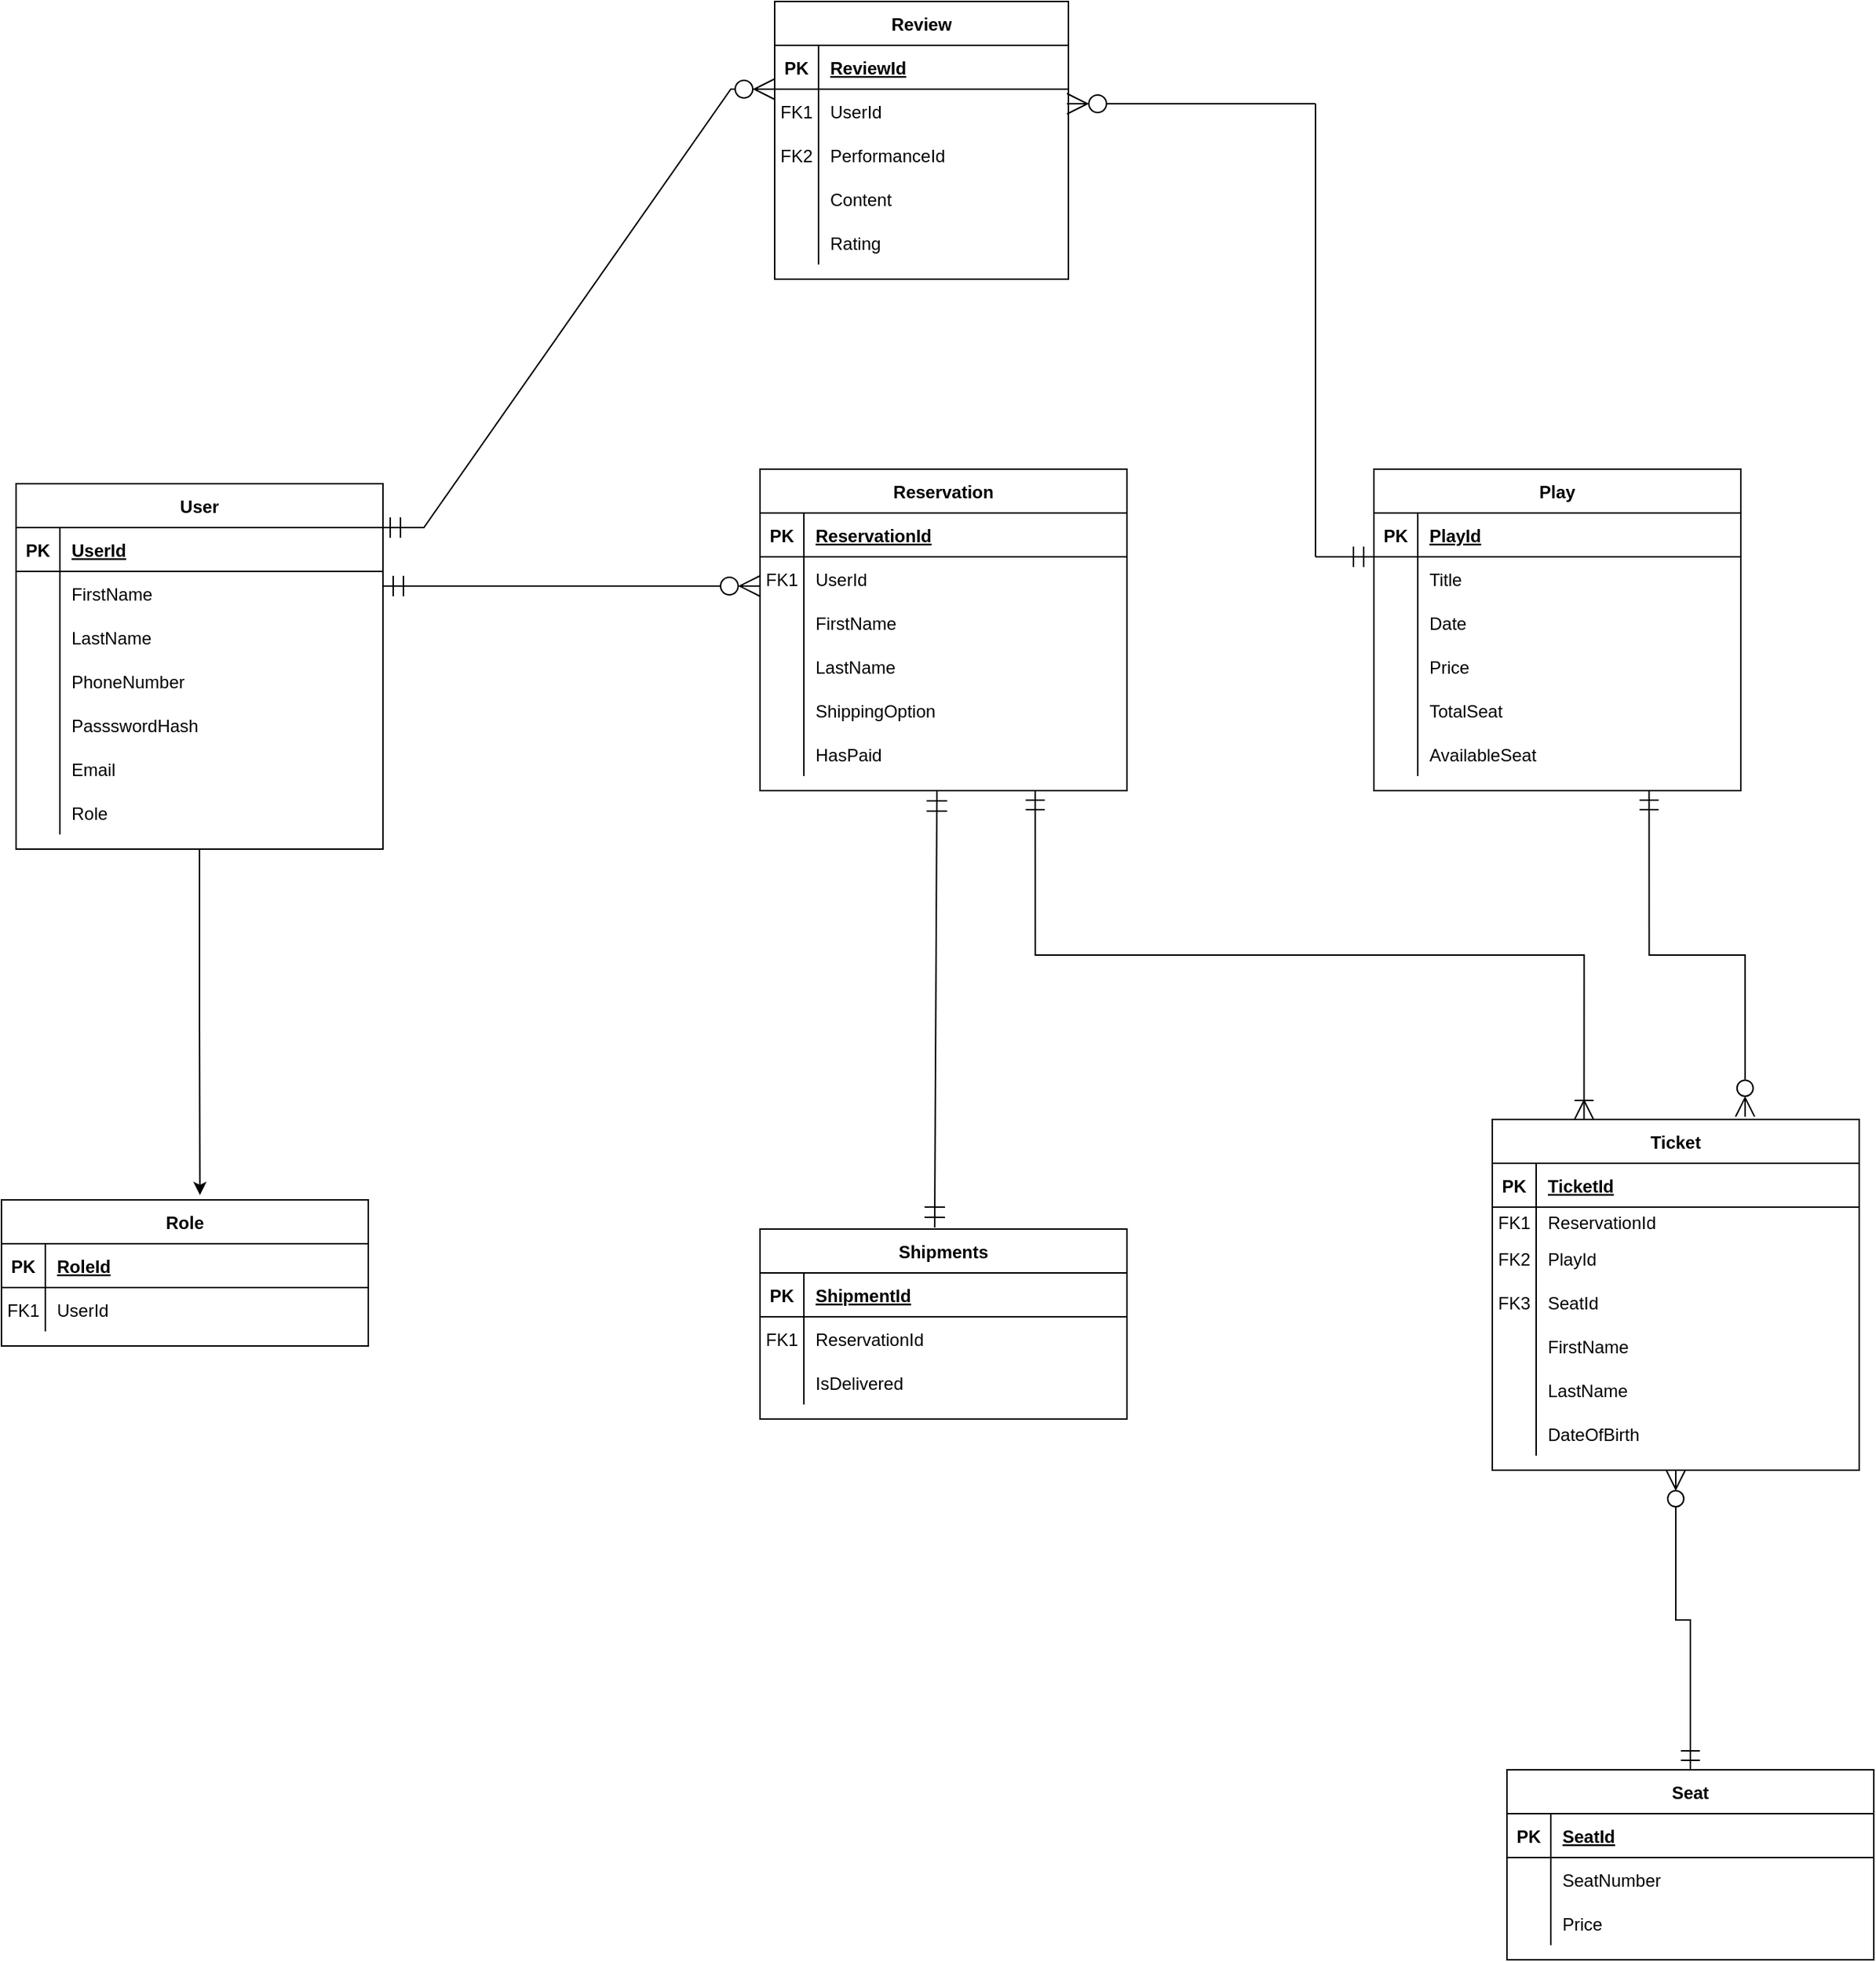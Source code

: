 <mxfile version="26.0.11">
  <diagram id="R2lEEEUBdFMjLlhIrx00" name="Page-1">
    <mxGraphModel dx="1578" dy="1995" grid="1" gridSize="10" guides="1" tooltips="1" connect="1" arrows="1" fold="1" page="1" pageScale="1" pageWidth="850" pageHeight="1100" math="0" shadow="0" extFonts="Permanent Marker^https://fonts.googleapis.com/css?family=Permanent+Marker">
      <root>
        <mxCell id="0" />
        <mxCell id="1" parent="0" />
        <mxCell id="Px7PWnoKuNarNlu0IM08-81" style="edgeStyle=orthogonalEdgeStyle;rounded=0;orthogonalLoop=1;jettySize=auto;html=1;exitX=0.75;exitY=1;exitDx=0;exitDy=0;entryX=0.25;entryY=0;entryDx=0;entryDy=0;startArrow=ERmandOne;startFill=0;endSize=11;startSize=11;endArrow=ERoneToMany;endFill=0;" parent="1" source="C-vyLk0tnHw3VtMMgP7b-2" target="Px7PWnoKuNarNlu0IM08-56" edge="1">
          <mxGeometry relative="1" as="geometry" />
        </mxCell>
        <mxCell id="C-vyLk0tnHw3VtMMgP7b-2" value="Reservation" style="shape=table;startSize=30;container=1;collapsible=1;childLayout=tableLayout;fixedRows=1;rowLines=0;fontStyle=1;align=center;resizeLast=1;" parent="1" vertex="1">
          <mxGeometry x="679" y="120" width="251" height="220" as="geometry" />
        </mxCell>
        <mxCell id="C-vyLk0tnHw3VtMMgP7b-3" value="" style="shape=partialRectangle;collapsible=0;dropTarget=0;pointerEvents=0;fillColor=none;points=[[0,0.5],[1,0.5]];portConstraint=eastwest;top=0;left=0;right=0;bottom=1;" parent="C-vyLk0tnHw3VtMMgP7b-2" vertex="1">
          <mxGeometry y="30" width="251" height="30" as="geometry" />
        </mxCell>
        <mxCell id="C-vyLk0tnHw3VtMMgP7b-4" value="PK" style="shape=partialRectangle;overflow=hidden;connectable=0;fillColor=none;top=0;left=0;bottom=0;right=0;fontStyle=1;" parent="C-vyLk0tnHw3VtMMgP7b-3" vertex="1">
          <mxGeometry width="30" height="30" as="geometry">
            <mxRectangle width="30" height="30" as="alternateBounds" />
          </mxGeometry>
        </mxCell>
        <mxCell id="C-vyLk0tnHw3VtMMgP7b-5" value="ReservationId" style="shape=partialRectangle;overflow=hidden;connectable=0;fillColor=none;top=0;left=0;bottom=0;right=0;align=left;spacingLeft=6;fontStyle=5;" parent="C-vyLk0tnHw3VtMMgP7b-3" vertex="1">
          <mxGeometry x="30" width="221" height="30" as="geometry">
            <mxRectangle width="221" height="30" as="alternateBounds" />
          </mxGeometry>
        </mxCell>
        <mxCell id="C-vyLk0tnHw3VtMMgP7b-6" value="" style="shape=partialRectangle;collapsible=0;dropTarget=0;pointerEvents=0;fillColor=none;points=[[0,0.5],[1,0.5]];portConstraint=eastwest;top=0;left=0;right=0;bottom=0;" parent="C-vyLk0tnHw3VtMMgP7b-2" vertex="1">
          <mxGeometry y="60" width="251" height="30" as="geometry" />
        </mxCell>
        <mxCell id="C-vyLk0tnHw3VtMMgP7b-7" value="FK1" style="shape=partialRectangle;overflow=hidden;connectable=0;fillColor=none;top=0;left=0;bottom=0;right=0;" parent="C-vyLk0tnHw3VtMMgP7b-6" vertex="1">
          <mxGeometry width="30" height="30" as="geometry">
            <mxRectangle width="30" height="30" as="alternateBounds" />
          </mxGeometry>
        </mxCell>
        <mxCell id="C-vyLk0tnHw3VtMMgP7b-8" value="UserId" style="shape=partialRectangle;overflow=hidden;connectable=0;fillColor=none;top=0;left=0;bottom=0;right=0;align=left;spacingLeft=6;" parent="C-vyLk0tnHw3VtMMgP7b-6" vertex="1">
          <mxGeometry x="30" width="221" height="30" as="geometry">
            <mxRectangle width="221" height="30" as="alternateBounds" />
          </mxGeometry>
        </mxCell>
        <mxCell id="C-vyLk0tnHw3VtMMgP7b-9" value="" style="shape=partialRectangle;collapsible=0;dropTarget=0;pointerEvents=0;fillColor=none;points=[[0,0.5],[1,0.5]];portConstraint=eastwest;top=0;left=0;right=0;bottom=0;" parent="C-vyLk0tnHw3VtMMgP7b-2" vertex="1">
          <mxGeometry y="90" width="251" height="30" as="geometry" />
        </mxCell>
        <mxCell id="C-vyLk0tnHw3VtMMgP7b-10" value="" style="shape=partialRectangle;overflow=hidden;connectable=0;fillColor=none;top=0;left=0;bottom=0;right=0;" parent="C-vyLk0tnHw3VtMMgP7b-9" vertex="1">
          <mxGeometry width="30" height="30" as="geometry">
            <mxRectangle width="30" height="30" as="alternateBounds" />
          </mxGeometry>
        </mxCell>
        <mxCell id="C-vyLk0tnHw3VtMMgP7b-11" value="FirstName" style="shape=partialRectangle;overflow=hidden;connectable=0;fillColor=none;top=0;left=0;bottom=0;right=0;align=left;spacingLeft=6;" parent="C-vyLk0tnHw3VtMMgP7b-9" vertex="1">
          <mxGeometry x="30" width="221" height="30" as="geometry">
            <mxRectangle width="221" height="30" as="alternateBounds" />
          </mxGeometry>
        </mxCell>
        <mxCell id="LBZw2qR44-CUbFNM7OTx-93" value="" style="shape=partialRectangle;collapsible=0;dropTarget=0;pointerEvents=0;fillColor=none;points=[[0,0.5],[1,0.5]];portConstraint=eastwest;top=0;left=0;right=0;bottom=0;" parent="C-vyLk0tnHw3VtMMgP7b-2" vertex="1">
          <mxGeometry y="120" width="251" height="30" as="geometry" />
        </mxCell>
        <mxCell id="LBZw2qR44-CUbFNM7OTx-94" value="" style="shape=partialRectangle;overflow=hidden;connectable=0;fillColor=none;top=0;left=0;bottom=0;right=0;" parent="LBZw2qR44-CUbFNM7OTx-93" vertex="1">
          <mxGeometry width="30" height="30" as="geometry">
            <mxRectangle width="30" height="30" as="alternateBounds" />
          </mxGeometry>
        </mxCell>
        <mxCell id="LBZw2qR44-CUbFNM7OTx-95" value="LastName" style="shape=partialRectangle;overflow=hidden;connectable=0;fillColor=none;top=0;left=0;bottom=0;right=0;align=left;spacingLeft=6;" parent="LBZw2qR44-CUbFNM7OTx-93" vertex="1">
          <mxGeometry x="30" width="221" height="30" as="geometry">
            <mxRectangle width="221" height="30" as="alternateBounds" />
          </mxGeometry>
        </mxCell>
        <mxCell id="LBZw2qR44-CUbFNM7OTx-99" value="" style="shape=partialRectangle;collapsible=0;dropTarget=0;pointerEvents=0;fillColor=none;points=[[0,0.5],[1,0.5]];portConstraint=eastwest;top=0;left=0;right=0;bottom=0;" parent="C-vyLk0tnHw3VtMMgP7b-2" vertex="1">
          <mxGeometry y="150" width="251" height="30" as="geometry" />
        </mxCell>
        <mxCell id="LBZw2qR44-CUbFNM7OTx-100" value="" style="shape=partialRectangle;overflow=hidden;connectable=0;fillColor=none;top=0;left=0;bottom=0;right=0;" parent="LBZw2qR44-CUbFNM7OTx-99" vertex="1">
          <mxGeometry width="30" height="30" as="geometry">
            <mxRectangle width="30" height="30" as="alternateBounds" />
          </mxGeometry>
        </mxCell>
        <mxCell id="LBZw2qR44-CUbFNM7OTx-101" value="ShippingOption" style="shape=partialRectangle;overflow=hidden;connectable=0;fillColor=none;top=0;left=0;bottom=0;right=0;align=left;spacingLeft=6;" parent="LBZw2qR44-CUbFNM7OTx-99" vertex="1">
          <mxGeometry x="30" width="221" height="30" as="geometry">
            <mxRectangle width="221" height="30" as="alternateBounds" />
          </mxGeometry>
        </mxCell>
        <mxCell id="Px7PWnoKuNarNlu0IM08-53" value="" style="shape=partialRectangle;collapsible=0;dropTarget=0;pointerEvents=0;fillColor=none;points=[[0,0.5],[1,0.5]];portConstraint=eastwest;top=0;left=0;right=0;bottom=0;" parent="C-vyLk0tnHw3VtMMgP7b-2" vertex="1">
          <mxGeometry y="180" width="251" height="30" as="geometry" />
        </mxCell>
        <mxCell id="Px7PWnoKuNarNlu0IM08-54" value="" style="shape=partialRectangle;overflow=hidden;connectable=0;fillColor=none;top=0;left=0;bottom=0;right=0;" parent="Px7PWnoKuNarNlu0IM08-53" vertex="1">
          <mxGeometry width="30" height="30" as="geometry">
            <mxRectangle width="30" height="30" as="alternateBounds" />
          </mxGeometry>
        </mxCell>
        <mxCell id="Px7PWnoKuNarNlu0IM08-55" value="HasPaid" style="shape=partialRectangle;overflow=hidden;connectable=0;fillColor=none;top=0;left=0;bottom=0;right=0;align=left;spacingLeft=6;" parent="Px7PWnoKuNarNlu0IM08-53" vertex="1">
          <mxGeometry x="30" width="221" height="30" as="geometry">
            <mxRectangle width="221" height="30" as="alternateBounds" />
          </mxGeometry>
        </mxCell>
        <mxCell id="C-vyLk0tnHw3VtMMgP7b-13" value="Shipments" style="shape=table;startSize=30;container=1;collapsible=1;childLayout=tableLayout;fixedRows=1;rowLines=0;fontStyle=1;align=center;resizeLast=1;" parent="1" vertex="1">
          <mxGeometry x="679" y="640" width="251" height="130" as="geometry" />
        </mxCell>
        <mxCell id="C-vyLk0tnHw3VtMMgP7b-14" value="" style="shape=partialRectangle;collapsible=0;dropTarget=0;pointerEvents=0;fillColor=none;points=[[0,0.5],[1,0.5]];portConstraint=eastwest;top=0;left=0;right=0;bottom=1;" parent="C-vyLk0tnHw3VtMMgP7b-13" vertex="1">
          <mxGeometry y="30" width="251" height="30" as="geometry" />
        </mxCell>
        <mxCell id="C-vyLk0tnHw3VtMMgP7b-15" value="PK" style="shape=partialRectangle;overflow=hidden;connectable=0;fillColor=none;top=0;left=0;bottom=0;right=0;fontStyle=1;" parent="C-vyLk0tnHw3VtMMgP7b-14" vertex="1">
          <mxGeometry width="30" height="30" as="geometry">
            <mxRectangle width="30" height="30" as="alternateBounds" />
          </mxGeometry>
        </mxCell>
        <mxCell id="C-vyLk0tnHw3VtMMgP7b-16" value="ShipmentId" style="shape=partialRectangle;overflow=hidden;connectable=0;fillColor=none;top=0;left=0;bottom=0;right=0;align=left;spacingLeft=6;fontStyle=5;" parent="C-vyLk0tnHw3VtMMgP7b-14" vertex="1">
          <mxGeometry x="30" width="221" height="30" as="geometry">
            <mxRectangle width="221" height="30" as="alternateBounds" />
          </mxGeometry>
        </mxCell>
        <mxCell id="C-vyLk0tnHw3VtMMgP7b-17" value="" style="shape=partialRectangle;collapsible=0;dropTarget=0;pointerEvents=0;fillColor=none;points=[[0,0.5],[1,0.5]];portConstraint=eastwest;top=0;left=0;right=0;bottom=0;" parent="C-vyLk0tnHw3VtMMgP7b-13" vertex="1">
          <mxGeometry y="60" width="251" height="30" as="geometry" />
        </mxCell>
        <mxCell id="C-vyLk0tnHw3VtMMgP7b-18" value="FK1" style="shape=partialRectangle;overflow=hidden;connectable=0;fillColor=none;top=0;left=0;bottom=0;right=0;" parent="C-vyLk0tnHw3VtMMgP7b-17" vertex="1">
          <mxGeometry width="30" height="30" as="geometry">
            <mxRectangle width="30" height="30" as="alternateBounds" />
          </mxGeometry>
        </mxCell>
        <mxCell id="C-vyLk0tnHw3VtMMgP7b-19" value="ReservationId" style="shape=partialRectangle;overflow=hidden;connectable=0;fillColor=none;top=0;left=0;bottom=0;right=0;align=left;spacingLeft=6;" parent="C-vyLk0tnHw3VtMMgP7b-17" vertex="1">
          <mxGeometry x="30" width="221" height="30" as="geometry">
            <mxRectangle width="221" height="30" as="alternateBounds" />
          </mxGeometry>
        </mxCell>
        <mxCell id="Px7PWnoKuNarNlu0IM08-50" value="" style="shape=partialRectangle;collapsible=0;dropTarget=0;pointerEvents=0;fillColor=none;points=[[0,0.5],[1,0.5]];portConstraint=eastwest;top=0;left=0;right=0;bottom=0;" parent="C-vyLk0tnHw3VtMMgP7b-13" vertex="1">
          <mxGeometry y="90" width="251" height="30" as="geometry" />
        </mxCell>
        <mxCell id="Px7PWnoKuNarNlu0IM08-51" value="" style="shape=partialRectangle;overflow=hidden;connectable=0;fillColor=none;top=0;left=0;bottom=0;right=0;" parent="Px7PWnoKuNarNlu0IM08-50" vertex="1">
          <mxGeometry width="30" height="30" as="geometry">
            <mxRectangle width="30" height="30" as="alternateBounds" />
          </mxGeometry>
        </mxCell>
        <mxCell id="Px7PWnoKuNarNlu0IM08-52" value="IsDelivered" style="shape=partialRectangle;overflow=hidden;connectable=0;fillColor=none;top=0;left=0;bottom=0;right=0;align=left;spacingLeft=6;" parent="Px7PWnoKuNarNlu0IM08-50" vertex="1">
          <mxGeometry x="30" width="221" height="30" as="geometry">
            <mxRectangle width="221" height="30" as="alternateBounds" />
          </mxGeometry>
        </mxCell>
        <mxCell id="Px7PWnoKuNarNlu0IM08-82" style="edgeStyle=orthogonalEdgeStyle;rounded=0;orthogonalLoop=1;jettySize=auto;html=1;exitX=0.75;exitY=1;exitDx=0;exitDy=0;endArrow=ERzeroToMany;endFill=0;endSize=11;startSize=11;startArrow=ERmandOne;startFill=0;entryX=0.689;entryY=-0.008;entryDx=0;entryDy=0;entryPerimeter=0;" parent="1" source="LBZw2qR44-CUbFNM7OTx-23" target="Px7PWnoKuNarNlu0IM08-56" edge="1">
          <mxGeometry relative="1" as="geometry">
            <mxPoint x="1350" y="560" as="targetPoint" />
          </mxGeometry>
        </mxCell>
        <mxCell id="LBZw2qR44-CUbFNM7OTx-23" value="Play" style="shape=table;startSize=30;container=1;collapsible=1;childLayout=tableLayout;fixedRows=1;rowLines=0;fontStyle=1;align=center;resizeLast=1;" parent="1" vertex="1">
          <mxGeometry x="1099" y="120" width="251" height="220" as="geometry" />
        </mxCell>
        <mxCell id="LBZw2qR44-CUbFNM7OTx-24" value="" style="shape=partialRectangle;collapsible=0;dropTarget=0;pointerEvents=0;fillColor=none;points=[[0,0.5],[1,0.5]];portConstraint=eastwest;top=0;left=0;right=0;bottom=1;" parent="LBZw2qR44-CUbFNM7OTx-23" vertex="1">
          <mxGeometry y="30" width="251" height="30" as="geometry" />
        </mxCell>
        <mxCell id="LBZw2qR44-CUbFNM7OTx-25" value="PK" style="shape=partialRectangle;overflow=hidden;connectable=0;fillColor=none;top=0;left=0;bottom=0;right=0;fontStyle=1;" parent="LBZw2qR44-CUbFNM7OTx-24" vertex="1">
          <mxGeometry width="30" height="30" as="geometry">
            <mxRectangle width="30" height="30" as="alternateBounds" />
          </mxGeometry>
        </mxCell>
        <mxCell id="LBZw2qR44-CUbFNM7OTx-26" value="PlayId" style="shape=partialRectangle;overflow=hidden;connectable=0;fillColor=none;top=0;left=0;bottom=0;right=0;align=left;spacingLeft=6;fontStyle=5;" parent="LBZw2qR44-CUbFNM7OTx-24" vertex="1">
          <mxGeometry x="30" width="221" height="30" as="geometry">
            <mxRectangle width="221" height="30" as="alternateBounds" />
          </mxGeometry>
        </mxCell>
        <mxCell id="LBZw2qR44-CUbFNM7OTx-27" value="" style="shape=partialRectangle;collapsible=0;dropTarget=0;pointerEvents=0;fillColor=none;points=[[0,0.5],[1,0.5]];portConstraint=eastwest;top=0;left=0;right=0;bottom=0;" parent="LBZw2qR44-CUbFNM7OTx-23" vertex="1">
          <mxGeometry y="60" width="251" height="30" as="geometry" />
        </mxCell>
        <mxCell id="LBZw2qR44-CUbFNM7OTx-28" value="" style="shape=partialRectangle;overflow=hidden;connectable=0;fillColor=none;top=0;left=0;bottom=0;right=0;" parent="LBZw2qR44-CUbFNM7OTx-27" vertex="1">
          <mxGeometry width="30" height="30" as="geometry">
            <mxRectangle width="30" height="30" as="alternateBounds" />
          </mxGeometry>
        </mxCell>
        <mxCell id="LBZw2qR44-CUbFNM7OTx-29" value="Title" style="shape=partialRectangle;overflow=hidden;connectable=0;fillColor=none;top=0;left=0;bottom=0;right=0;align=left;spacingLeft=6;" parent="LBZw2qR44-CUbFNM7OTx-27" vertex="1">
          <mxGeometry x="30" width="221" height="30" as="geometry">
            <mxRectangle width="221" height="30" as="alternateBounds" />
          </mxGeometry>
        </mxCell>
        <mxCell id="LBZw2qR44-CUbFNM7OTx-30" value="" style="shape=partialRectangle;collapsible=0;dropTarget=0;pointerEvents=0;fillColor=none;points=[[0,0.5],[1,0.5]];portConstraint=eastwest;top=0;left=0;right=0;bottom=0;" parent="LBZw2qR44-CUbFNM7OTx-23" vertex="1">
          <mxGeometry y="90" width="251" height="30" as="geometry" />
        </mxCell>
        <mxCell id="LBZw2qR44-CUbFNM7OTx-31" value="" style="shape=partialRectangle;overflow=hidden;connectable=0;fillColor=none;top=0;left=0;bottom=0;right=0;" parent="LBZw2qR44-CUbFNM7OTx-30" vertex="1">
          <mxGeometry width="30" height="30" as="geometry">
            <mxRectangle width="30" height="30" as="alternateBounds" />
          </mxGeometry>
        </mxCell>
        <mxCell id="LBZw2qR44-CUbFNM7OTx-32" value="Date" style="shape=partialRectangle;overflow=hidden;connectable=0;fillColor=none;top=0;left=0;bottom=0;right=0;align=left;spacingLeft=6;" parent="LBZw2qR44-CUbFNM7OTx-30" vertex="1">
          <mxGeometry x="30" width="221" height="30" as="geometry">
            <mxRectangle width="221" height="30" as="alternateBounds" />
          </mxGeometry>
        </mxCell>
        <mxCell id="LBZw2qR44-CUbFNM7OTx-111" value="" style="shape=partialRectangle;collapsible=0;dropTarget=0;pointerEvents=0;fillColor=none;points=[[0,0.5],[1,0.5]];portConstraint=eastwest;top=0;left=0;right=0;bottom=0;" parent="LBZw2qR44-CUbFNM7OTx-23" vertex="1">
          <mxGeometry y="120" width="251" height="30" as="geometry" />
        </mxCell>
        <mxCell id="LBZw2qR44-CUbFNM7OTx-112" value="" style="shape=partialRectangle;overflow=hidden;connectable=0;fillColor=none;top=0;left=0;bottom=0;right=0;" parent="LBZw2qR44-CUbFNM7OTx-111" vertex="1">
          <mxGeometry width="30" height="30" as="geometry">
            <mxRectangle width="30" height="30" as="alternateBounds" />
          </mxGeometry>
        </mxCell>
        <mxCell id="LBZw2qR44-CUbFNM7OTx-113" value="Price" style="shape=partialRectangle;overflow=hidden;connectable=0;fillColor=none;top=0;left=0;bottom=0;right=0;align=left;spacingLeft=6;" parent="LBZw2qR44-CUbFNM7OTx-111" vertex="1">
          <mxGeometry x="30" width="221" height="30" as="geometry">
            <mxRectangle width="221" height="30" as="alternateBounds" />
          </mxGeometry>
        </mxCell>
        <mxCell id="LBZw2qR44-CUbFNM7OTx-114" value="" style="shape=partialRectangle;collapsible=0;dropTarget=0;pointerEvents=0;fillColor=none;points=[[0,0.5],[1,0.5]];portConstraint=eastwest;top=0;left=0;right=0;bottom=0;" parent="LBZw2qR44-CUbFNM7OTx-23" vertex="1">
          <mxGeometry y="150" width="251" height="30" as="geometry" />
        </mxCell>
        <mxCell id="LBZw2qR44-CUbFNM7OTx-115" value="" style="shape=partialRectangle;overflow=hidden;connectable=0;fillColor=none;top=0;left=0;bottom=0;right=0;" parent="LBZw2qR44-CUbFNM7OTx-114" vertex="1">
          <mxGeometry width="30" height="30" as="geometry">
            <mxRectangle width="30" height="30" as="alternateBounds" />
          </mxGeometry>
        </mxCell>
        <mxCell id="LBZw2qR44-CUbFNM7OTx-116" value="TotalSeat" style="shape=partialRectangle;overflow=hidden;connectable=0;fillColor=none;top=0;left=0;bottom=0;right=0;align=left;spacingLeft=6;" parent="LBZw2qR44-CUbFNM7OTx-114" vertex="1">
          <mxGeometry x="30" width="221" height="30" as="geometry">
            <mxRectangle width="221" height="30" as="alternateBounds" />
          </mxGeometry>
        </mxCell>
        <mxCell id="LBZw2qR44-CUbFNM7OTx-117" value="" style="shape=partialRectangle;collapsible=0;dropTarget=0;pointerEvents=0;fillColor=none;points=[[0,0.5],[1,0.5]];portConstraint=eastwest;top=0;left=0;right=0;bottom=0;" parent="LBZw2qR44-CUbFNM7OTx-23" vertex="1">
          <mxGeometry y="180" width="251" height="30" as="geometry" />
        </mxCell>
        <mxCell id="LBZw2qR44-CUbFNM7OTx-118" value="" style="shape=partialRectangle;overflow=hidden;connectable=0;fillColor=none;top=0;left=0;bottom=0;right=0;" parent="LBZw2qR44-CUbFNM7OTx-117" vertex="1">
          <mxGeometry width="30" height="30" as="geometry">
            <mxRectangle width="30" height="30" as="alternateBounds" />
          </mxGeometry>
        </mxCell>
        <mxCell id="LBZw2qR44-CUbFNM7OTx-119" value="AvailableSeat" style="shape=partialRectangle;overflow=hidden;connectable=0;fillColor=none;top=0;left=0;bottom=0;right=0;align=left;spacingLeft=6;" parent="LBZw2qR44-CUbFNM7OTx-117" vertex="1">
          <mxGeometry x="30" width="221" height="30" as="geometry">
            <mxRectangle width="221" height="30" as="alternateBounds" />
          </mxGeometry>
        </mxCell>
        <mxCell id="LBZw2qR44-CUbFNM7OTx-36" value="" style="edgeStyle=entityRelationEdgeStyle;fontSize=12;html=1;endArrow=ERzeroToMany;startArrow=ERmandOne;rounded=0;endSize=12;startSize=12;endFill=0;" parent="1" edge="1">
          <mxGeometry width="100" height="100" relative="1" as="geometry">
            <mxPoint x="419" y="160" as="sourcePoint" />
            <mxPoint x="689" y="-140" as="targetPoint" />
          </mxGeometry>
        </mxCell>
        <mxCell id="LBZw2qR44-CUbFNM7OTx-38" value="" style="endArrow=ERmandOne;html=1;rounded=0;endFill=0;endSize=12;" parent="1" edge="1">
          <mxGeometry relative="1" as="geometry">
            <mxPoint x="1059" y="180" as="sourcePoint" />
            <mxPoint x="1099" y="180" as="targetPoint" />
          </mxGeometry>
        </mxCell>
        <mxCell id="LBZw2qR44-CUbFNM7OTx-39" value="" style="endArrow=none;html=1;rounded=0;" parent="1" edge="1">
          <mxGeometry relative="1" as="geometry">
            <mxPoint x="1059" y="180" as="sourcePoint" />
            <mxPoint x="1059" y="-130" as="targetPoint" />
          </mxGeometry>
        </mxCell>
        <mxCell id="LBZw2qR44-CUbFNM7OTx-40" value="" style="endArrow=none;html=1;rounded=0;endFill=0;startArrow=ERzeroToMany;startFill=0;endSize=13;startSize=12;" parent="1" edge="1">
          <mxGeometry relative="1" as="geometry">
            <mxPoint x="889" y="-130" as="sourcePoint" />
            <mxPoint x="1059" y="-130" as="targetPoint" />
          </mxGeometry>
        </mxCell>
        <mxCell id="LBZw2qR44-CUbFNM7OTx-41" value="" style="endArrow=ERzeroToMany;html=1;rounded=0;startArrow=ERmandOne;startFill=0;endFill=0;endSize=12;startSize=12;" parent="1" edge="1">
          <mxGeometry relative="1" as="geometry">
            <mxPoint x="421" y="200" as="sourcePoint" />
            <mxPoint x="679" y="200" as="targetPoint" />
          </mxGeometry>
        </mxCell>
        <mxCell id="LBZw2qR44-CUbFNM7OTx-42" value="Review" style="shape=table;startSize=30;container=1;collapsible=1;childLayout=tableLayout;fixedRows=1;rowLines=0;fontStyle=1;align=center;resizeLast=1;" parent="1" vertex="1">
          <mxGeometry x="689" y="-200" width="201" height="190" as="geometry" />
        </mxCell>
        <mxCell id="LBZw2qR44-CUbFNM7OTx-43" value="" style="shape=partialRectangle;collapsible=0;dropTarget=0;pointerEvents=0;fillColor=none;points=[[0,0.5],[1,0.5]];portConstraint=eastwest;top=0;left=0;right=0;bottom=1;" parent="LBZw2qR44-CUbFNM7OTx-42" vertex="1">
          <mxGeometry y="30" width="201" height="30" as="geometry" />
        </mxCell>
        <mxCell id="LBZw2qR44-CUbFNM7OTx-44" value="PK" style="shape=partialRectangle;overflow=hidden;connectable=0;fillColor=none;top=0;left=0;bottom=0;right=0;fontStyle=1;" parent="LBZw2qR44-CUbFNM7OTx-43" vertex="1">
          <mxGeometry width="30" height="30" as="geometry">
            <mxRectangle width="30" height="30" as="alternateBounds" />
          </mxGeometry>
        </mxCell>
        <mxCell id="LBZw2qR44-CUbFNM7OTx-45" value="ReviewId" style="shape=partialRectangle;overflow=hidden;connectable=0;fillColor=none;top=0;left=0;bottom=0;right=0;align=left;spacingLeft=6;fontStyle=5;" parent="LBZw2qR44-CUbFNM7OTx-43" vertex="1">
          <mxGeometry x="30" width="171" height="30" as="geometry">
            <mxRectangle width="171" height="30" as="alternateBounds" />
          </mxGeometry>
        </mxCell>
        <mxCell id="LBZw2qR44-CUbFNM7OTx-46" value="" style="shape=partialRectangle;collapsible=0;dropTarget=0;pointerEvents=0;fillColor=none;points=[[0,0.5],[1,0.5]];portConstraint=eastwest;top=0;left=0;right=0;bottom=0;" parent="LBZw2qR44-CUbFNM7OTx-42" vertex="1">
          <mxGeometry y="60" width="201" height="30" as="geometry" />
        </mxCell>
        <mxCell id="LBZw2qR44-CUbFNM7OTx-47" value="FK1" style="shape=partialRectangle;overflow=hidden;connectable=0;fillColor=none;top=0;left=0;bottom=0;right=0;" parent="LBZw2qR44-CUbFNM7OTx-46" vertex="1">
          <mxGeometry width="30" height="30" as="geometry">
            <mxRectangle width="30" height="30" as="alternateBounds" />
          </mxGeometry>
        </mxCell>
        <mxCell id="LBZw2qR44-CUbFNM7OTx-48" value="UserId" style="shape=partialRectangle;overflow=hidden;connectable=0;fillColor=none;top=0;left=0;bottom=0;right=0;align=left;spacingLeft=6;" parent="LBZw2qR44-CUbFNM7OTx-46" vertex="1">
          <mxGeometry x="30" width="171" height="30" as="geometry">
            <mxRectangle width="171" height="30" as="alternateBounds" />
          </mxGeometry>
        </mxCell>
        <mxCell id="LBZw2qR44-CUbFNM7OTx-49" value="" style="shape=partialRectangle;collapsible=0;dropTarget=0;pointerEvents=0;fillColor=none;points=[[0,0.5],[1,0.5]];portConstraint=eastwest;top=0;left=0;right=0;bottom=0;" parent="LBZw2qR44-CUbFNM7OTx-42" vertex="1">
          <mxGeometry y="90" width="201" height="30" as="geometry" />
        </mxCell>
        <mxCell id="LBZw2qR44-CUbFNM7OTx-50" value="FK2" style="shape=partialRectangle;overflow=hidden;connectable=0;fillColor=none;top=0;left=0;bottom=0;right=0;" parent="LBZw2qR44-CUbFNM7OTx-49" vertex="1">
          <mxGeometry width="30" height="30" as="geometry">
            <mxRectangle width="30" height="30" as="alternateBounds" />
          </mxGeometry>
        </mxCell>
        <mxCell id="LBZw2qR44-CUbFNM7OTx-51" value="PerformanceId" style="shape=partialRectangle;overflow=hidden;connectable=0;fillColor=none;top=0;left=0;bottom=0;right=0;align=left;spacingLeft=6;" parent="LBZw2qR44-CUbFNM7OTx-49" vertex="1">
          <mxGeometry x="30" width="171" height="30" as="geometry">
            <mxRectangle width="171" height="30" as="alternateBounds" />
          </mxGeometry>
        </mxCell>
        <mxCell id="LBZw2qR44-CUbFNM7OTx-87" value="" style="shape=partialRectangle;collapsible=0;dropTarget=0;pointerEvents=0;fillColor=none;points=[[0,0.5],[1,0.5]];portConstraint=eastwest;top=0;left=0;right=0;bottom=0;" parent="LBZw2qR44-CUbFNM7OTx-42" vertex="1">
          <mxGeometry y="120" width="201" height="30" as="geometry" />
        </mxCell>
        <mxCell id="LBZw2qR44-CUbFNM7OTx-88" value="" style="shape=partialRectangle;overflow=hidden;connectable=0;fillColor=none;top=0;left=0;bottom=0;right=0;" parent="LBZw2qR44-CUbFNM7OTx-87" vertex="1">
          <mxGeometry width="30" height="30" as="geometry">
            <mxRectangle width="30" height="30" as="alternateBounds" />
          </mxGeometry>
        </mxCell>
        <mxCell id="LBZw2qR44-CUbFNM7OTx-89" value="Content" style="shape=partialRectangle;overflow=hidden;connectable=0;fillColor=none;top=0;left=0;bottom=0;right=0;align=left;spacingLeft=6;" parent="LBZw2qR44-CUbFNM7OTx-87" vertex="1">
          <mxGeometry x="30" width="171" height="30" as="geometry">
            <mxRectangle width="171" height="30" as="alternateBounds" />
          </mxGeometry>
        </mxCell>
        <mxCell id="Px7PWnoKuNarNlu0IM08-86" value="" style="shape=partialRectangle;collapsible=0;dropTarget=0;pointerEvents=0;fillColor=none;points=[[0,0.5],[1,0.5]];portConstraint=eastwest;top=0;left=0;right=0;bottom=0;" parent="LBZw2qR44-CUbFNM7OTx-42" vertex="1">
          <mxGeometry y="150" width="201" height="30" as="geometry" />
        </mxCell>
        <mxCell id="Px7PWnoKuNarNlu0IM08-87" value="" style="shape=partialRectangle;overflow=hidden;connectable=0;fillColor=none;top=0;left=0;bottom=0;right=0;" parent="Px7PWnoKuNarNlu0IM08-86" vertex="1">
          <mxGeometry width="30" height="30" as="geometry">
            <mxRectangle width="30" height="30" as="alternateBounds" />
          </mxGeometry>
        </mxCell>
        <mxCell id="Px7PWnoKuNarNlu0IM08-88" value="Rating" style="shape=partialRectangle;overflow=hidden;connectable=0;fillColor=none;top=0;left=0;bottom=0;right=0;align=left;spacingLeft=6;" parent="Px7PWnoKuNarNlu0IM08-86" vertex="1">
          <mxGeometry x="30" width="171" height="30" as="geometry">
            <mxRectangle width="171" height="30" as="alternateBounds" />
          </mxGeometry>
        </mxCell>
        <mxCell id="LBZw2qR44-CUbFNM7OTx-73" value="" style="endArrow=ERmandOne;html=1;rounded=0;exitX=0.476;exitY=-0.008;exitDx=0;exitDy=0;exitPerimeter=0;startArrow=ERmandOne;startFill=0;endFill=0;endSize=12;startSize=12;" parent="1" source="C-vyLk0tnHw3VtMMgP7b-13" edge="1">
          <mxGeometry relative="1" as="geometry">
            <mxPoint x="799" y="460" as="sourcePoint" />
            <mxPoint x="800" y="340" as="targetPoint" />
          </mxGeometry>
        </mxCell>
        <mxCell id="LBZw2qR44-CUbFNM7OTx-74" value="Seat" style="shape=table;startSize=30;container=1;collapsible=1;childLayout=tableLayout;fixedRows=1;rowLines=0;fontStyle=1;align=center;resizeLast=1;" parent="1" vertex="1">
          <mxGeometry x="1190" y="1010" width="251" height="130" as="geometry" />
        </mxCell>
        <mxCell id="LBZw2qR44-CUbFNM7OTx-75" value="" style="shape=partialRectangle;collapsible=0;dropTarget=0;pointerEvents=0;fillColor=none;points=[[0,0.5],[1,0.5]];portConstraint=eastwest;top=0;left=0;right=0;bottom=1;" parent="LBZw2qR44-CUbFNM7OTx-74" vertex="1">
          <mxGeometry y="30" width="251" height="30" as="geometry" />
        </mxCell>
        <mxCell id="LBZw2qR44-CUbFNM7OTx-76" value="PK" style="shape=partialRectangle;overflow=hidden;connectable=0;fillColor=none;top=0;left=0;bottom=0;right=0;fontStyle=1;" parent="LBZw2qR44-CUbFNM7OTx-75" vertex="1">
          <mxGeometry width="30" height="30" as="geometry">
            <mxRectangle width="30" height="30" as="alternateBounds" />
          </mxGeometry>
        </mxCell>
        <mxCell id="LBZw2qR44-CUbFNM7OTx-77" value="SeatId" style="shape=partialRectangle;overflow=hidden;connectable=0;fillColor=none;top=0;left=0;bottom=0;right=0;align=left;spacingLeft=6;fontStyle=5;" parent="LBZw2qR44-CUbFNM7OTx-75" vertex="1">
          <mxGeometry x="30" width="221" height="30" as="geometry">
            <mxRectangle width="221" height="30" as="alternateBounds" />
          </mxGeometry>
        </mxCell>
        <mxCell id="LBZw2qR44-CUbFNM7OTx-78" value="" style="shape=partialRectangle;collapsible=0;dropTarget=0;pointerEvents=0;fillColor=none;points=[[0,0.5],[1,0.5]];portConstraint=eastwest;top=0;left=0;right=0;bottom=0;" parent="LBZw2qR44-CUbFNM7OTx-74" vertex="1">
          <mxGeometry y="60" width="251" height="30" as="geometry" />
        </mxCell>
        <mxCell id="LBZw2qR44-CUbFNM7OTx-79" value="" style="shape=partialRectangle;overflow=hidden;connectable=0;fillColor=none;top=0;left=0;bottom=0;right=0;" parent="LBZw2qR44-CUbFNM7OTx-78" vertex="1">
          <mxGeometry width="30" height="30" as="geometry">
            <mxRectangle width="30" height="30" as="alternateBounds" />
          </mxGeometry>
        </mxCell>
        <mxCell id="LBZw2qR44-CUbFNM7OTx-80" value="SeatNumber" style="shape=partialRectangle;overflow=hidden;connectable=0;fillColor=none;top=0;left=0;bottom=0;right=0;align=left;spacingLeft=6;" parent="LBZw2qR44-CUbFNM7OTx-78" vertex="1">
          <mxGeometry x="30" width="221" height="30" as="geometry">
            <mxRectangle width="221" height="30" as="alternateBounds" />
          </mxGeometry>
        </mxCell>
        <mxCell id="ldMs55BrmMnUHotRB3nK-1" value="" style="shape=partialRectangle;collapsible=0;dropTarget=0;pointerEvents=0;fillColor=none;points=[[0,0.5],[1,0.5]];portConstraint=eastwest;top=0;left=0;right=0;bottom=0;" parent="LBZw2qR44-CUbFNM7OTx-74" vertex="1">
          <mxGeometry y="90" width="251" height="30" as="geometry" />
        </mxCell>
        <mxCell id="ldMs55BrmMnUHotRB3nK-2" value="" style="shape=partialRectangle;overflow=hidden;connectable=0;fillColor=none;top=0;left=0;bottom=0;right=0;" parent="ldMs55BrmMnUHotRB3nK-1" vertex="1">
          <mxGeometry width="30" height="30" as="geometry">
            <mxRectangle width="30" height="30" as="alternateBounds" />
          </mxGeometry>
        </mxCell>
        <mxCell id="ldMs55BrmMnUHotRB3nK-3" value="Price" style="shape=partialRectangle;overflow=hidden;connectable=0;fillColor=none;top=0;left=0;bottom=0;right=0;align=left;spacingLeft=6;" parent="ldMs55BrmMnUHotRB3nK-1" vertex="1">
          <mxGeometry x="30" width="221" height="30" as="geometry">
            <mxRectangle width="221" height="30" as="alternateBounds" />
          </mxGeometry>
        </mxCell>
        <mxCell id="Px7PWnoKuNarNlu0IM08-31" value="User" style="shape=table;startSize=30;container=1;collapsible=1;childLayout=tableLayout;fixedRows=1;rowLines=0;fontStyle=1;align=center;resizeLast=1;" parent="1" vertex="1">
          <mxGeometry x="170" y="130" width="251" height="250" as="geometry" />
        </mxCell>
        <mxCell id="Px7PWnoKuNarNlu0IM08-32" value="" style="shape=partialRectangle;collapsible=0;dropTarget=0;pointerEvents=0;fillColor=none;points=[[0,0.5],[1,0.5]];portConstraint=eastwest;top=0;left=0;right=0;bottom=1;" parent="Px7PWnoKuNarNlu0IM08-31" vertex="1">
          <mxGeometry y="30" width="251" height="30" as="geometry" />
        </mxCell>
        <mxCell id="Px7PWnoKuNarNlu0IM08-33" value="PK" style="shape=partialRectangle;overflow=hidden;connectable=0;fillColor=none;top=0;left=0;bottom=0;right=0;fontStyle=1;" parent="Px7PWnoKuNarNlu0IM08-32" vertex="1">
          <mxGeometry width="30" height="30" as="geometry">
            <mxRectangle width="30" height="30" as="alternateBounds" />
          </mxGeometry>
        </mxCell>
        <mxCell id="Px7PWnoKuNarNlu0IM08-34" value="UserId" style="shape=partialRectangle;overflow=hidden;connectable=0;fillColor=none;top=0;left=0;bottom=0;right=0;align=left;spacingLeft=6;fontStyle=5;" parent="Px7PWnoKuNarNlu0IM08-32" vertex="1">
          <mxGeometry x="30" width="221" height="30" as="geometry">
            <mxRectangle width="221" height="30" as="alternateBounds" />
          </mxGeometry>
        </mxCell>
        <mxCell id="Px7PWnoKuNarNlu0IM08-35" value="" style="shape=partialRectangle;collapsible=0;dropTarget=0;pointerEvents=0;fillColor=none;points=[[0,0.5],[1,0.5]];portConstraint=eastwest;top=0;left=0;right=0;bottom=0;" parent="Px7PWnoKuNarNlu0IM08-31" vertex="1">
          <mxGeometry y="60" width="251" height="30" as="geometry" />
        </mxCell>
        <mxCell id="Px7PWnoKuNarNlu0IM08-36" value="" style="shape=partialRectangle;overflow=hidden;connectable=0;fillColor=none;top=0;left=0;bottom=0;right=0;" parent="Px7PWnoKuNarNlu0IM08-35" vertex="1">
          <mxGeometry width="30" height="30" as="geometry">
            <mxRectangle width="30" height="30" as="alternateBounds" />
          </mxGeometry>
        </mxCell>
        <mxCell id="Px7PWnoKuNarNlu0IM08-37" value="FirstName" style="shape=partialRectangle;overflow=hidden;connectable=0;fillColor=none;top=0;left=0;bottom=0;right=0;align=left;spacingLeft=6;" parent="Px7PWnoKuNarNlu0IM08-35" vertex="1">
          <mxGeometry x="30" width="221" height="30" as="geometry">
            <mxRectangle width="221" height="30" as="alternateBounds" />
          </mxGeometry>
        </mxCell>
        <mxCell id="Px7PWnoKuNarNlu0IM08-38" value="" style="shape=partialRectangle;collapsible=0;dropTarget=0;pointerEvents=0;fillColor=none;points=[[0,0.5],[1,0.5]];portConstraint=eastwest;top=0;left=0;right=0;bottom=0;" parent="Px7PWnoKuNarNlu0IM08-31" vertex="1">
          <mxGeometry y="90" width="251" height="30" as="geometry" />
        </mxCell>
        <mxCell id="Px7PWnoKuNarNlu0IM08-39" value="" style="shape=partialRectangle;overflow=hidden;connectable=0;fillColor=none;top=0;left=0;bottom=0;right=0;" parent="Px7PWnoKuNarNlu0IM08-38" vertex="1">
          <mxGeometry width="30" height="30" as="geometry">
            <mxRectangle width="30" height="30" as="alternateBounds" />
          </mxGeometry>
        </mxCell>
        <mxCell id="Px7PWnoKuNarNlu0IM08-40" value="LastName" style="shape=partialRectangle;overflow=hidden;connectable=0;fillColor=none;top=0;left=0;bottom=0;right=0;align=left;spacingLeft=6;" parent="Px7PWnoKuNarNlu0IM08-38" vertex="1">
          <mxGeometry x="30" width="221" height="30" as="geometry">
            <mxRectangle width="221" height="30" as="alternateBounds" />
          </mxGeometry>
        </mxCell>
        <mxCell id="Px7PWnoKuNarNlu0IM08-41" value="" style="shape=partialRectangle;collapsible=0;dropTarget=0;pointerEvents=0;fillColor=none;points=[[0,0.5],[1,0.5]];portConstraint=eastwest;top=0;left=0;right=0;bottom=0;" parent="Px7PWnoKuNarNlu0IM08-31" vertex="1">
          <mxGeometry y="120" width="251" height="30" as="geometry" />
        </mxCell>
        <mxCell id="Px7PWnoKuNarNlu0IM08-42" value="" style="shape=partialRectangle;overflow=hidden;connectable=0;fillColor=none;top=0;left=0;bottom=0;right=0;" parent="Px7PWnoKuNarNlu0IM08-41" vertex="1">
          <mxGeometry width="30" height="30" as="geometry">
            <mxRectangle width="30" height="30" as="alternateBounds" />
          </mxGeometry>
        </mxCell>
        <mxCell id="Px7PWnoKuNarNlu0IM08-43" value="PhoneNumber" style="shape=partialRectangle;overflow=hidden;connectable=0;fillColor=none;top=0;left=0;bottom=0;right=0;align=left;spacingLeft=6;" parent="Px7PWnoKuNarNlu0IM08-41" vertex="1">
          <mxGeometry x="30" width="221" height="30" as="geometry">
            <mxRectangle width="221" height="30" as="alternateBounds" />
          </mxGeometry>
        </mxCell>
        <mxCell id="Px7PWnoKuNarNlu0IM08-44" value="" style="shape=partialRectangle;collapsible=0;dropTarget=0;pointerEvents=0;fillColor=none;points=[[0,0.5],[1,0.5]];portConstraint=eastwest;top=0;left=0;right=0;bottom=0;" parent="Px7PWnoKuNarNlu0IM08-31" vertex="1">
          <mxGeometry y="150" width="251" height="30" as="geometry" />
        </mxCell>
        <mxCell id="Px7PWnoKuNarNlu0IM08-45" value="" style="shape=partialRectangle;overflow=hidden;connectable=0;fillColor=none;top=0;left=0;bottom=0;right=0;" parent="Px7PWnoKuNarNlu0IM08-44" vertex="1">
          <mxGeometry width="30" height="30" as="geometry">
            <mxRectangle width="30" height="30" as="alternateBounds" />
          </mxGeometry>
        </mxCell>
        <mxCell id="Px7PWnoKuNarNlu0IM08-46" value="PassswordHash" style="shape=partialRectangle;overflow=hidden;connectable=0;fillColor=none;top=0;left=0;bottom=0;right=0;align=left;spacingLeft=6;" parent="Px7PWnoKuNarNlu0IM08-44" vertex="1">
          <mxGeometry x="30" width="221" height="30" as="geometry">
            <mxRectangle width="221" height="30" as="alternateBounds" />
          </mxGeometry>
        </mxCell>
        <mxCell id="Ait4gPUxZcmui1sYYw4b-1" value="" style="shape=partialRectangle;collapsible=0;dropTarget=0;pointerEvents=0;fillColor=none;points=[[0,0.5],[1,0.5]];portConstraint=eastwest;top=0;left=0;right=0;bottom=0;" parent="Px7PWnoKuNarNlu0IM08-31" vertex="1">
          <mxGeometry y="180" width="251" height="30" as="geometry" />
        </mxCell>
        <mxCell id="Ait4gPUxZcmui1sYYw4b-2" value="" style="shape=partialRectangle;overflow=hidden;connectable=0;fillColor=none;top=0;left=0;bottom=0;right=0;" parent="Ait4gPUxZcmui1sYYw4b-1" vertex="1">
          <mxGeometry width="30" height="30" as="geometry">
            <mxRectangle width="30" height="30" as="alternateBounds" />
          </mxGeometry>
        </mxCell>
        <mxCell id="Ait4gPUxZcmui1sYYw4b-3" value="Email" style="shape=partialRectangle;overflow=hidden;connectable=0;fillColor=none;top=0;left=0;bottom=0;right=0;align=left;spacingLeft=6;" parent="Ait4gPUxZcmui1sYYw4b-1" vertex="1">
          <mxGeometry x="30" width="221" height="30" as="geometry">
            <mxRectangle width="221" height="30" as="alternateBounds" />
          </mxGeometry>
        </mxCell>
        <mxCell id="hDTZqCNd1_D9TI4Zw4uC-41" value="" style="shape=partialRectangle;collapsible=0;dropTarget=0;pointerEvents=0;fillColor=none;points=[[0,0.5],[1,0.5]];portConstraint=eastwest;top=0;left=0;right=0;bottom=0;" parent="Px7PWnoKuNarNlu0IM08-31" vertex="1">
          <mxGeometry y="210" width="251" height="30" as="geometry" />
        </mxCell>
        <mxCell id="hDTZqCNd1_D9TI4Zw4uC-42" value="" style="shape=partialRectangle;overflow=hidden;connectable=0;fillColor=none;top=0;left=0;bottom=0;right=0;" parent="hDTZqCNd1_D9TI4Zw4uC-41" vertex="1">
          <mxGeometry width="30" height="30" as="geometry">
            <mxRectangle width="30" height="30" as="alternateBounds" />
          </mxGeometry>
        </mxCell>
        <mxCell id="hDTZqCNd1_D9TI4Zw4uC-43" value="Role" style="shape=partialRectangle;overflow=hidden;connectable=0;fillColor=none;top=0;left=0;bottom=0;right=0;align=left;spacingLeft=6;" parent="hDTZqCNd1_D9TI4Zw4uC-41" vertex="1">
          <mxGeometry x="30" width="221" height="30" as="geometry">
            <mxRectangle width="221" height="30" as="alternateBounds" />
          </mxGeometry>
        </mxCell>
        <mxCell id="Px7PWnoKuNarNlu0IM08-56" value="Ticket" style="shape=table;startSize=30;container=1;collapsible=1;childLayout=tableLayout;fixedRows=1;rowLines=0;fontStyle=1;align=center;resizeLast=1;" parent="1" vertex="1">
          <mxGeometry x="1180" y="565" width="251" height="240" as="geometry" />
        </mxCell>
        <mxCell id="Px7PWnoKuNarNlu0IM08-57" value="" style="shape=partialRectangle;collapsible=0;dropTarget=0;pointerEvents=0;fillColor=none;points=[[0,0.5],[1,0.5]];portConstraint=eastwest;top=0;left=0;right=0;bottom=1;" parent="Px7PWnoKuNarNlu0IM08-56" vertex="1">
          <mxGeometry y="30" width="251" height="30" as="geometry" />
        </mxCell>
        <mxCell id="Px7PWnoKuNarNlu0IM08-58" value="PK" style="shape=partialRectangle;overflow=hidden;connectable=0;fillColor=none;top=0;left=0;bottom=0;right=0;fontStyle=1;" parent="Px7PWnoKuNarNlu0IM08-57" vertex="1">
          <mxGeometry width="30" height="30" as="geometry">
            <mxRectangle width="30" height="30" as="alternateBounds" />
          </mxGeometry>
        </mxCell>
        <mxCell id="Px7PWnoKuNarNlu0IM08-59" value="TicketId" style="shape=partialRectangle;overflow=hidden;connectable=0;fillColor=none;top=0;left=0;bottom=0;right=0;align=left;spacingLeft=6;fontStyle=5;" parent="Px7PWnoKuNarNlu0IM08-57" vertex="1">
          <mxGeometry x="30" width="221" height="30" as="geometry">
            <mxRectangle width="221" height="30" as="alternateBounds" />
          </mxGeometry>
        </mxCell>
        <mxCell id="Px7PWnoKuNarNlu0IM08-60" value="" style="shape=partialRectangle;collapsible=0;dropTarget=0;pointerEvents=0;fillColor=none;points=[[0,0.5],[1,0.5]];portConstraint=eastwest;top=0;left=0;right=0;bottom=0;" parent="Px7PWnoKuNarNlu0IM08-56" vertex="1">
          <mxGeometry y="60" width="251" height="20" as="geometry" />
        </mxCell>
        <mxCell id="Px7PWnoKuNarNlu0IM08-61" value="FK1" style="shape=partialRectangle;overflow=hidden;connectable=0;fillColor=none;top=0;left=0;bottom=0;right=0;" parent="Px7PWnoKuNarNlu0IM08-60" vertex="1">
          <mxGeometry width="30" height="20" as="geometry">
            <mxRectangle width="30" height="20" as="alternateBounds" />
          </mxGeometry>
        </mxCell>
        <mxCell id="Px7PWnoKuNarNlu0IM08-62" value="ReservationId" style="shape=partialRectangle;overflow=hidden;connectable=0;fillColor=none;top=0;left=0;bottom=0;right=0;align=left;spacingLeft=6;" parent="Px7PWnoKuNarNlu0IM08-60" vertex="1">
          <mxGeometry x="30" width="221" height="20" as="geometry">
            <mxRectangle width="221" height="20" as="alternateBounds" />
          </mxGeometry>
        </mxCell>
        <mxCell id="Px7PWnoKuNarNlu0IM08-63" value="" style="shape=partialRectangle;collapsible=0;dropTarget=0;pointerEvents=0;fillColor=none;points=[[0,0.5],[1,0.5]];portConstraint=eastwest;top=0;left=0;right=0;bottom=0;" parent="Px7PWnoKuNarNlu0IM08-56" vertex="1">
          <mxGeometry y="80" width="251" height="30" as="geometry" />
        </mxCell>
        <mxCell id="Px7PWnoKuNarNlu0IM08-64" value="FK2" style="shape=partialRectangle;overflow=hidden;connectable=0;fillColor=none;top=0;left=0;bottom=0;right=0;" parent="Px7PWnoKuNarNlu0IM08-63" vertex="1">
          <mxGeometry width="30" height="30" as="geometry">
            <mxRectangle width="30" height="30" as="alternateBounds" />
          </mxGeometry>
        </mxCell>
        <mxCell id="Px7PWnoKuNarNlu0IM08-65" value="PlayId" style="shape=partialRectangle;overflow=hidden;connectable=0;fillColor=none;top=0;left=0;bottom=0;right=0;align=left;spacingLeft=6;" parent="Px7PWnoKuNarNlu0IM08-63" vertex="1">
          <mxGeometry x="30" width="221" height="30" as="geometry">
            <mxRectangle width="221" height="30" as="alternateBounds" />
          </mxGeometry>
        </mxCell>
        <mxCell id="Px7PWnoKuNarNlu0IM08-66" value="" style="shape=partialRectangle;collapsible=0;dropTarget=0;pointerEvents=0;fillColor=none;points=[[0,0.5],[1,0.5]];portConstraint=eastwest;top=0;left=0;right=0;bottom=0;" parent="Px7PWnoKuNarNlu0IM08-56" vertex="1">
          <mxGeometry y="110" width="251" height="30" as="geometry" />
        </mxCell>
        <mxCell id="Px7PWnoKuNarNlu0IM08-67" value="FK3" style="shape=partialRectangle;overflow=hidden;connectable=0;fillColor=none;top=0;left=0;bottom=0;right=0;" parent="Px7PWnoKuNarNlu0IM08-66" vertex="1">
          <mxGeometry width="30" height="30" as="geometry">
            <mxRectangle width="30" height="30" as="alternateBounds" />
          </mxGeometry>
        </mxCell>
        <mxCell id="Px7PWnoKuNarNlu0IM08-68" value="SeatId" style="shape=partialRectangle;overflow=hidden;connectable=0;fillColor=none;top=0;left=0;bottom=0;right=0;align=left;spacingLeft=6;" parent="Px7PWnoKuNarNlu0IM08-66" vertex="1">
          <mxGeometry x="30" width="221" height="30" as="geometry">
            <mxRectangle width="221" height="30" as="alternateBounds" />
          </mxGeometry>
        </mxCell>
        <mxCell id="Px7PWnoKuNarNlu0IM08-69" value="" style="shape=partialRectangle;collapsible=0;dropTarget=0;pointerEvents=0;fillColor=none;points=[[0,0.5],[1,0.5]];portConstraint=eastwest;top=0;left=0;right=0;bottom=0;" parent="Px7PWnoKuNarNlu0IM08-56" vertex="1">
          <mxGeometry y="140" width="251" height="30" as="geometry" />
        </mxCell>
        <mxCell id="Px7PWnoKuNarNlu0IM08-70" value="" style="shape=partialRectangle;overflow=hidden;connectable=0;fillColor=none;top=0;left=0;bottom=0;right=0;" parent="Px7PWnoKuNarNlu0IM08-69" vertex="1">
          <mxGeometry width="30" height="30" as="geometry">
            <mxRectangle width="30" height="30" as="alternateBounds" />
          </mxGeometry>
        </mxCell>
        <mxCell id="Px7PWnoKuNarNlu0IM08-71" value="FirstName" style="shape=partialRectangle;overflow=hidden;connectable=0;fillColor=none;top=0;left=0;bottom=0;right=0;align=left;spacingLeft=6;" parent="Px7PWnoKuNarNlu0IM08-69" vertex="1">
          <mxGeometry x="30" width="221" height="30" as="geometry">
            <mxRectangle width="221" height="30" as="alternateBounds" />
          </mxGeometry>
        </mxCell>
        <mxCell id="Px7PWnoKuNarNlu0IM08-75" value="" style="shape=partialRectangle;collapsible=0;dropTarget=0;pointerEvents=0;fillColor=none;points=[[0,0.5],[1,0.5]];portConstraint=eastwest;top=0;left=0;right=0;bottom=0;" parent="Px7PWnoKuNarNlu0IM08-56" vertex="1">
          <mxGeometry y="170" width="251" height="30" as="geometry" />
        </mxCell>
        <mxCell id="Px7PWnoKuNarNlu0IM08-76" value="" style="shape=partialRectangle;overflow=hidden;connectable=0;fillColor=none;top=0;left=0;bottom=0;right=0;" parent="Px7PWnoKuNarNlu0IM08-75" vertex="1">
          <mxGeometry width="30" height="30" as="geometry">
            <mxRectangle width="30" height="30" as="alternateBounds" />
          </mxGeometry>
        </mxCell>
        <mxCell id="Px7PWnoKuNarNlu0IM08-77" value="LastName" style="shape=partialRectangle;overflow=hidden;connectable=0;fillColor=none;top=0;left=0;bottom=0;right=0;align=left;spacingLeft=6;" parent="Px7PWnoKuNarNlu0IM08-75" vertex="1">
          <mxGeometry x="30" width="221" height="30" as="geometry">
            <mxRectangle width="221" height="30" as="alternateBounds" />
          </mxGeometry>
        </mxCell>
        <mxCell id="Px7PWnoKuNarNlu0IM08-83" value="" style="shape=partialRectangle;collapsible=0;dropTarget=0;pointerEvents=0;fillColor=none;points=[[0,0.5],[1,0.5]];portConstraint=eastwest;top=0;left=0;right=0;bottom=0;" parent="Px7PWnoKuNarNlu0IM08-56" vertex="1">
          <mxGeometry y="200" width="251" height="30" as="geometry" />
        </mxCell>
        <mxCell id="Px7PWnoKuNarNlu0IM08-84" value="" style="shape=partialRectangle;overflow=hidden;connectable=0;fillColor=none;top=0;left=0;bottom=0;right=0;" parent="Px7PWnoKuNarNlu0IM08-83" vertex="1">
          <mxGeometry width="30" height="30" as="geometry">
            <mxRectangle width="30" height="30" as="alternateBounds" />
          </mxGeometry>
        </mxCell>
        <mxCell id="Px7PWnoKuNarNlu0IM08-85" value="DateOfBirth" style="shape=partialRectangle;overflow=hidden;connectable=0;fillColor=none;top=0;left=0;bottom=0;right=0;align=left;spacingLeft=6;" parent="Px7PWnoKuNarNlu0IM08-83" vertex="1">
          <mxGeometry x="30" width="221" height="30" as="geometry">
            <mxRectangle width="221" height="30" as="alternateBounds" />
          </mxGeometry>
        </mxCell>
        <mxCell id="hDTZqCNd1_D9TI4Zw4uC-2" style="edgeStyle=orthogonalEdgeStyle;rounded=0;orthogonalLoop=1;jettySize=auto;html=1;exitX=0.5;exitY=1;exitDx=0;exitDy=0;endArrow=ERmandOne;endFill=0;startArrow=ERzeroToMany;startFill=0;endSize=11;startSize=11;entryX=0.5;entryY=0;entryDx=0;entryDy=0;" parent="1" source="Px7PWnoKuNarNlu0IM08-56" target="LBZw2qR44-CUbFNM7OTx-74" edge="1">
          <mxGeometry relative="1" as="geometry">
            <mxPoint x="1306" y="960" as="targetPoint" />
          </mxGeometry>
        </mxCell>
        <mxCell id="lA5413k4QhEjbF-MopcW-1" value="Role" style="shape=table;startSize=30;container=1;collapsible=1;childLayout=tableLayout;fixedRows=1;rowLines=0;fontStyle=1;align=center;resizeLast=1;" vertex="1" parent="1">
          <mxGeometry x="160" y="620" width="251" height="100" as="geometry" />
        </mxCell>
        <mxCell id="lA5413k4QhEjbF-MopcW-2" value="" style="shape=partialRectangle;collapsible=0;dropTarget=0;pointerEvents=0;fillColor=none;points=[[0,0.5],[1,0.5]];portConstraint=eastwest;top=0;left=0;right=0;bottom=1;" vertex="1" parent="lA5413k4QhEjbF-MopcW-1">
          <mxGeometry y="30" width="251" height="30" as="geometry" />
        </mxCell>
        <mxCell id="lA5413k4QhEjbF-MopcW-3" value="PK" style="shape=partialRectangle;overflow=hidden;connectable=0;fillColor=none;top=0;left=0;bottom=0;right=0;fontStyle=1;" vertex="1" parent="lA5413k4QhEjbF-MopcW-2">
          <mxGeometry width="30" height="30" as="geometry">
            <mxRectangle width="30" height="30" as="alternateBounds" />
          </mxGeometry>
        </mxCell>
        <mxCell id="lA5413k4QhEjbF-MopcW-4" value="RoleId" style="shape=partialRectangle;overflow=hidden;connectable=0;fillColor=none;top=0;left=0;bottom=0;right=0;align=left;spacingLeft=6;fontStyle=5;" vertex="1" parent="lA5413k4QhEjbF-MopcW-2">
          <mxGeometry x="30" width="221" height="30" as="geometry">
            <mxRectangle width="221" height="30" as="alternateBounds" />
          </mxGeometry>
        </mxCell>
        <mxCell id="lA5413k4QhEjbF-MopcW-5" value="" style="shape=partialRectangle;collapsible=0;dropTarget=0;pointerEvents=0;fillColor=none;points=[[0,0.5],[1,0.5]];portConstraint=eastwest;top=0;left=0;right=0;bottom=0;" vertex="1" parent="lA5413k4QhEjbF-MopcW-1">
          <mxGeometry y="60" width="251" height="30" as="geometry" />
        </mxCell>
        <mxCell id="lA5413k4QhEjbF-MopcW-6" value="FK1" style="shape=partialRectangle;overflow=hidden;connectable=0;fillColor=none;top=0;left=0;bottom=0;right=0;" vertex="1" parent="lA5413k4QhEjbF-MopcW-5">
          <mxGeometry width="30" height="30" as="geometry">
            <mxRectangle width="30" height="30" as="alternateBounds" />
          </mxGeometry>
        </mxCell>
        <mxCell id="lA5413k4QhEjbF-MopcW-7" value="UserId" style="shape=partialRectangle;overflow=hidden;connectable=0;fillColor=none;top=0;left=0;bottom=0;right=0;align=left;spacingLeft=6;" vertex="1" parent="lA5413k4QhEjbF-MopcW-5">
          <mxGeometry x="30" width="221" height="30" as="geometry">
            <mxRectangle width="221" height="30" as="alternateBounds" />
          </mxGeometry>
        </mxCell>
        <mxCell id="lA5413k4QhEjbF-MopcW-11" style="edgeStyle=orthogonalEdgeStyle;rounded=0;orthogonalLoop=1;jettySize=auto;html=1;exitX=0.5;exitY=1;exitDx=0;exitDy=0;entryX=0.541;entryY=-0.033;entryDx=0;entryDy=0;entryPerimeter=0;" edge="1" parent="1" source="Px7PWnoKuNarNlu0IM08-31" target="lA5413k4QhEjbF-MopcW-1">
          <mxGeometry relative="1" as="geometry" />
        </mxCell>
      </root>
    </mxGraphModel>
  </diagram>
</mxfile>
